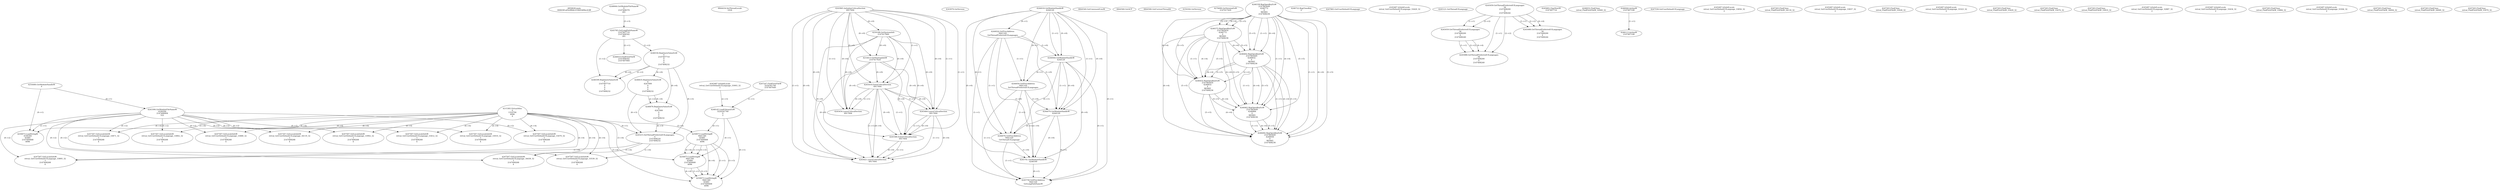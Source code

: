 // Global SCDG with merge call
digraph {
	0 [label="6850628.main
0006381a05e9f0dc2336454f0bc41fff"]
	1 [label="4254480.GetModuleHandleW
0"]
	2 [label="6844434.SetThreadLocale
1024"]
	3 [label="4243965.InitializeCriticalSection
6917004"]
	4 [label="4243979.GetVersion
"]
	5 [label="4244018.GetModuleHandleW
4244120"]
	6 [label="4244024.GetProcAddress
9441320
GetThreadPreferredUILanguages"]
	5 -> 6 [label="(0-->1)"]
	7 [label="4244044.GetModuleHandleW
4244120"]
	5 -> 7 [label="(1-->1)"]
	5 -> 7 [label="(0-->0)"]
	6 -> 7 [label="(1-->0)"]
	8 [label="4244050.GetProcAddress
9441320
SetThreadPreferredUILanguages"]
	5 -> 8 [label="(0-->1)"]
	6 -> 8 [label="(1-->1)"]
	7 -> 8 [label="(0-->1)"]
	9 [label="4244070.GetModuleHandleW
4244120"]
	5 -> 9 [label="(1-->1)"]
	7 -> 9 [label="(1-->1)"]
	5 -> 9 [label="(0-->0)"]
	6 -> 9 [label="(1-->0)"]
	7 -> 9 [label="(0-->0)"]
	8 -> 9 [label="(1-->0)"]
	10 [label="4244076.GetProcAddress
9441320
GetThreadUILanguage"]
	5 -> 10 [label="(0-->1)"]
	6 -> 10 [label="(1-->1)"]
	7 -> 10 [label="(0-->1)"]
	8 -> 10 [label="(1-->1)"]
	9 -> 10 [label="(0-->1)"]
	11 [label="4250188.GetSystemInfo
2147417660"]
	3 -> 11 [label="(0-->0)"]
	12 [label="6844540.GetCommandLineW
"]
	13 [label="4214413.GetStartupInfoW
2147417624"]
	3 -> 13 [label="(0-->0)"]
	11 -> 13 [label="(0-->0)"]
	14 [label="6844560.GetACP
"]
	15 [label="6844580.GetCurrentThreadId
"]
	16 [label="4250204.GetVersion
"]
	17 [label="4276690.GetVersionExW
2147417420"]
	18 [label="4243306.GetModuleFileNameW
4194304
2147408904
522"]
	1 -> 18 [label="(0-->1)"]
	19 [label="4248064.GetModuleFileNameW
0
2147408370
261"]
	20 [label="4215383.VirtualAlloc
0
1310704
4096
4"]
	21 [label="4246338.RegOpenKeyExW
2147483649
4246772
0
983065
2147408236"]
	22 [label="4245741.GetModuleHandleW
4246160"]
	5 -> 22 [label="(0-->0)"]
	6 -> 22 [label="(1-->0)"]
	7 -> 22 [label="(0-->0)"]
	8 -> 22 [label="(1-->0)"]
	9 -> 22 [label="(0-->0)"]
	10 -> 22 [label="(1-->0)"]
	23 [label="4245758.GetProcAddress
9441320
GetLongPathNameW"]
	5 -> 23 [label="(0-->1)"]
	6 -> 23 [label="(1-->1)"]
	7 -> 23 [label="(0-->1)"]
	8 -> 23 [label="(1-->1)"]
	9 -> 23 [label="(0-->1)"]
	10 -> 23 [label="(1-->1)"]
	22 -> 23 [label="(0-->1)"]
	24 [label="4245785.GetLongPathNameW
2147407710
2147406542
261"]
	19 -> 24 [label="(3-->3)"]
	25 [label="4246556.RegQueryValueExW
0
2147407710
0
0
0
2147408232"]
	24 -> 25 [label="(1-->2)"]
	26 [label="4246635.RegQueryValueExW
0
4247000
0
0
0
2147408232"]
	25 -> 26 [label="(6-->6)"]
	27 [label="4246676.RegQueryValueExW
0
4247000
0
0
0
2147408232"]
	26 -> 27 [label="(2-->2)"]
	25 -> 27 [label="(6-->6)"]
	26 -> 27 [label="(6-->6)"]
	28 [label="4246722.RegCloseKey
0"]
	29 [label="4247883.GetUserDefaultUILanguage
"]
	30 [label="4245418.EnterCriticalSection
6917004"]
	3 -> 30 [label="(1-->1)"]
	3 -> 30 [label="(0-->0)"]
	11 -> 30 [label="(0-->0)"]
	13 -> 30 [label="(0-->0)"]
	31 [label="4245469.LeaveCriticalSection
6917004"]
	3 -> 31 [label="(1-->1)"]
	30 -> 31 [label="(1-->1)"]
	3 -> 31 [label="(0-->0)"]
	11 -> 31 [label="(0-->0)"]
	13 -> 31 [label="(0-->0)"]
	30 -> 31 [label="(0-->0)"]
	32 [label="4245487.IsValidLocale
retval_GetUserDefaultUILanguage_33420_32
2"]
	33 [label="4245121.GetThreadUILanguage
"]
	34 [label="4245059.GetThreadPreferredUILanguages
56
2147408200
0
2147408244"]
	35 [label="4245215.SetThreadPreferredUILanguages
4
2147408220
2147408232"]
	20 -> 35 [label="(4-->1)"]
	25 -> 35 [label="(6-->3)"]
	26 -> 35 [label="(6-->3)"]
	27 -> 35 [label="(6-->3)"]
	36 [label="4245059.GetThreadPreferredUILanguages
56
2147408200
0
2147408240"]
	34 -> 36 [label="(1-->1)"]
	34 -> 36 [label="(2-->2)"]
	37 [label="4245580.EnterCriticalSection
6917004"]
	3 -> 37 [label="(1-->1)"]
	30 -> 37 [label="(1-->1)"]
	31 -> 37 [label="(1-->1)"]
	3 -> 37 [label="(0-->0)"]
	11 -> 37 [label="(0-->0)"]
	13 -> 37 [label="(0-->0)"]
	30 -> 37 [label="(0-->0)"]
	31 -> 37 [label="(0-->0)"]
	38 [label="4245621.LeaveCriticalSection
6917004"]
	3 -> 38 [label="(1-->1)"]
	30 -> 38 [label="(1-->1)"]
	31 -> 38 [label="(1-->1)"]
	37 -> 38 [label="(1-->1)"]
	3 -> 38 [label="(0-->0)"]
	11 -> 38 [label="(0-->0)"]
	13 -> 38 [label="(0-->0)"]
	30 -> 38 [label="(0-->0)"]
	31 -> 38 [label="(0-->0)"]
	37 -> 38 [label="(0-->0)"]
	39 [label="4246372.RegOpenKeyExW
2147483650
4246772
0
983065
2147408236"]
	21 -> 39 [label="(2-->2)"]
	21 -> 39 [label="(4-->4)"]
	21 -> 39 [label="(5-->5)"]
	40 [label="4246402.RegOpenKeyExW
2147483649
4246832
0
983065
2147408236"]
	21 -> 40 [label="(1-->1)"]
	21 -> 40 [label="(4-->4)"]
	39 -> 40 [label="(4-->4)"]
	21 -> 40 [label="(5-->5)"]
	39 -> 40 [label="(5-->5)"]
	41 [label="4246432.RegOpenKeyExW
2147483650
4246832
0
983065
2147408236"]
	39 -> 41 [label="(1-->1)"]
	40 -> 41 [label="(2-->2)"]
	21 -> 41 [label="(4-->4)"]
	39 -> 41 [label="(4-->4)"]
	40 -> 41 [label="(4-->4)"]
	21 -> 41 [label="(5-->5)"]
	39 -> 41 [label="(5-->5)"]
	40 -> 41 [label="(5-->5)"]
	42 [label="4245683.CharNextW
2147407716"]
	43 [label="4246014.FindFirstFileW
2147406542
2147407064"]
	24 -> 43 [label="(2-->1)"]
	44 [label="4246032.FindClose
retval_FindFirstFileW_32949_32"]
	45 [label="4246044.lstrlenW
2147407108"]
	46 [label="4246113.lstrlenW
2147407108"]
	45 -> 46 [label="(1-->1)"]
	47 [label="4246599.RegQueryValueExW
0
2147407710
0
0
0
2147408232"]
	24 -> 47 [label="(1-->2)"]
	25 -> 47 [label="(2-->2)"]
	25 -> 47 [label="(6-->6)"]
	48 [label="4245454.LeaveCriticalSection
6917004"]
	3 -> 48 [label="(1-->1)"]
	30 -> 48 [label="(1-->1)"]
	3 -> 48 [label="(0-->0)"]
	11 -> 48 [label="(0-->0)"]
	13 -> 48 [label="(0-->0)"]
	30 -> 48 [label="(0-->0)"]
	49 [label="4247558.GetUserDefaultUILanguage
"]
	50 [label="4247567.GetLocaleInfoW
retval_GetUserDefaultUILanguage_34119_32
3
2147408268
4"]
	18 -> 50 [label="(0-->2)"]
	20 -> 50 [label="(4-->4)"]
	51 [label="4247247.FindFirstFileW
3224341740
2147407640"]
	52 [label="4245487.IsValidLocale
retval_GetUserDefaultUILanguage_33856_32
2"]
	53 [label="4245487.IsValidLocale
retval_GetUserDefaultUILanguage_33003_32
2"]
	54 [label="4245088.GetThreadPreferredUILanguages
56
2147408200
0
2147408240"]
	34 -> 54 [label="(1-->1)"]
	36 -> 54 [label="(1-->1)"]
	34 -> 54 [label="(2-->2)"]
	36 -> 54 [label="(2-->2)"]
	36 -> 54 [label="(4-->4)"]
	55 [label="4247567.GetLocaleInfoW
retval_GetUserDefaultUILanguage_33895_32
3
2147408268
4"]
	18 -> 55 [label="(0-->2)"]
	20 -> 55 [label="(4-->4)"]
	35 -> 55 [label="(1-->4)"]
	56 [label="4247263.FindClose
retval_FindFirstFileW_34118_32"]
	57 [label="4248145.LoadLibraryExW
3224341740
0
2"]
	51 -> 57 [label="(1-->1)"]
	53 -> 57 [label="(2-->3)"]
	58 [label="4250073.LoadStringW
9441340
65485
2147409468
4096"]
	57 -> 58 [label="(0-->1)"]
	20 -> 58 [label="(3-->4)"]
	59 [label="4245487.IsValidLocale
retval_GetUserDefaultUILanguage_33837_32
2"]
	60 [label="4247567.GetLocaleInfoW
retval_GetUserDefaultUILanguage_34438_32
3
2147408268
4"]
	18 -> 60 [label="(0-->2)"]
	20 -> 60 [label="(4-->4)"]
	35 -> 60 [label="(1-->4)"]
	61 [label="4246462.RegOpenKeyExW
2147483649
4246884
0
983065
2147408236"]
	21 -> 61 [label="(1-->1)"]
	40 -> 61 [label="(1-->1)"]
	21 -> 61 [label="(4-->4)"]
	39 -> 61 [label="(4-->4)"]
	40 -> 61 [label="(4-->4)"]
	41 -> 61 [label="(4-->4)"]
	21 -> 61 [label="(5-->5)"]
	39 -> 61 [label="(5-->5)"]
	40 -> 61 [label="(5-->5)"]
	41 -> 61 [label="(5-->5)"]
	62 [label="4246492.RegOpenKeyExW
2147483649
4246936
0
983065
2147408236"]
	21 -> 62 [label="(1-->1)"]
	40 -> 62 [label="(1-->1)"]
	61 -> 62 [label="(1-->1)"]
	21 -> 62 [label="(4-->4)"]
	39 -> 62 [label="(4-->4)"]
	40 -> 62 [label="(4-->4)"]
	41 -> 62 [label="(4-->4)"]
	61 -> 62 [label="(4-->4)"]
	21 -> 62 [label="(5-->5)"]
	39 -> 62 [label="(5-->5)"]
	40 -> 62 [label="(5-->5)"]
	41 -> 62 [label="(5-->5)"]
	61 -> 62 [label="(5-->5)"]
	63 [label="4247567.GetLocaleInfoW
retval_GetUserDefaultUILanguage_33010_32
3
2147408268
4"]
	18 -> 63 [label="(0-->2)"]
	20 -> 63 [label="(4-->4)"]
	64 [label="4247263.FindClose
retval_FindFirstFileW_33028_32"]
	65 [label="4245487.IsValidLocale
retval_GetUserDefaultUILanguage_33323_32
2"]
	66 [label="4247567.GetLocaleInfoW
retval_GetUserDefaultUILanguage_33412_32
3
2147408268
4"]
	18 -> 66 [label="(0-->2)"]
	20 -> 66 [label="(4-->4)"]
	67 [label="4247263.FindClose
retval_FindFirstFileW_33429_32"]
	68 [label="4247567.GetLocaleInfoW
retval_GetUserDefaultUILanguage_33470_32
3
2147408268
4"]
	18 -> 68 [label="(0-->2)"]
	20 -> 68 [label="(4-->4)"]
	69 [label="4247263.FindClose
retval_FindFirstFileW_33476_32"]
	70 [label="4247567.GetLocaleInfoW
retval_GetUserDefaultUILanguage_33802_32
3
2147408268
4"]
	18 -> 70 [label="(0-->2)"]
	20 -> 70 [label="(4-->4)"]
	71 [label="4247263.FindClose
retval_FindFirstFileW_33810_32"]
	72 [label="4250073.LoadStringW
9441340
65484
2147409468
4096"]
	57 -> 72 [label="(0-->1)"]
	58 -> 72 [label="(1-->1)"]
	58 -> 72 [label="(3-->3)"]
	20 -> 72 [label="(3-->4)"]
	58 -> 72 [label="(4-->4)"]
	73 [label="4245487.IsValidLocale
retval_GetUserDefaultUILanguage_32887_32
2"]
	74 [label="4245088.GetThreadPreferredUILanguages
56
2147408200
0
2147408244"]
	34 -> 74 [label="(1-->1)"]
	34 -> 74 [label="(2-->2)"]
	34 -> 74 [label="(4-->4)"]
	75 [label="4247567.GetLocaleInfoW
retval_GetUserDefaultUILanguage_33539_32
3
2147408268
4"]
	18 -> 75 [label="(0-->2)"]
	20 -> 75 [label="(4-->4)"]
	35 -> 75 [label="(1-->4)"]
	76 [label="4250073.LoadStringW
4194304
65485
2147409468
4096"]
	1 -> 76 [label="(0-->1)"]
	18 -> 76 [label="(1-->1)"]
	20 -> 76 [label="(3-->4)"]
	77 [label="4245487.IsValidLocale
retval_GetUserDefaultUILanguage_33434_32
2"]
	78 [label="4247567.GetLocaleInfoW
retval_GetUserDefaultUILanguage_33871_32
3
2147408268
4"]
	18 -> 78 [label="(0-->2)"]
	20 -> 78 [label="(4-->4)"]
	79 [label="4247263.FindClose
retval_FindFirstFileW_33884_32"]
	80 [label="4245487.IsValidLocale
retval_GetUserDefaultUILanguage_33304_32
2"]
	81 [label="4247567.GetLocaleInfoW
retval_GetUserDefaultUILanguage_33680_32
3
2147408268
4"]
	18 -> 81 [label="(0-->2)"]
	20 -> 81 [label="(4-->4)"]
	82 [label="4247263.FindClose
retval_FindFirstFileW_34004_32"]
	83 [label="4247263.FindClose
retval_FindFirstFileW_34069_32"]
	84 [label="4247567.GetLocaleInfoW
retval_GetUserDefaultUILanguage_33902_32
3
2147408268
4"]
	18 -> 84 [label="(0-->2)"]
	20 -> 84 [label="(4-->4)"]
	85 [label="4247263.FindClose
retval_FindFirstFileW_33970_32"]
	86 [label="4250073.LoadStringW
9441340
65483
2147409468
4096"]
	57 -> 86 [label="(0-->1)"]
	58 -> 86 [label="(1-->1)"]
	72 -> 86 [label="(1-->1)"]
	58 -> 86 [label="(3-->3)"]
	72 -> 86 [label="(3-->3)"]
	20 -> 86 [label="(3-->4)"]
	58 -> 86 [label="(4-->4)"]
	72 -> 86 [label="(4-->4)"]
}
